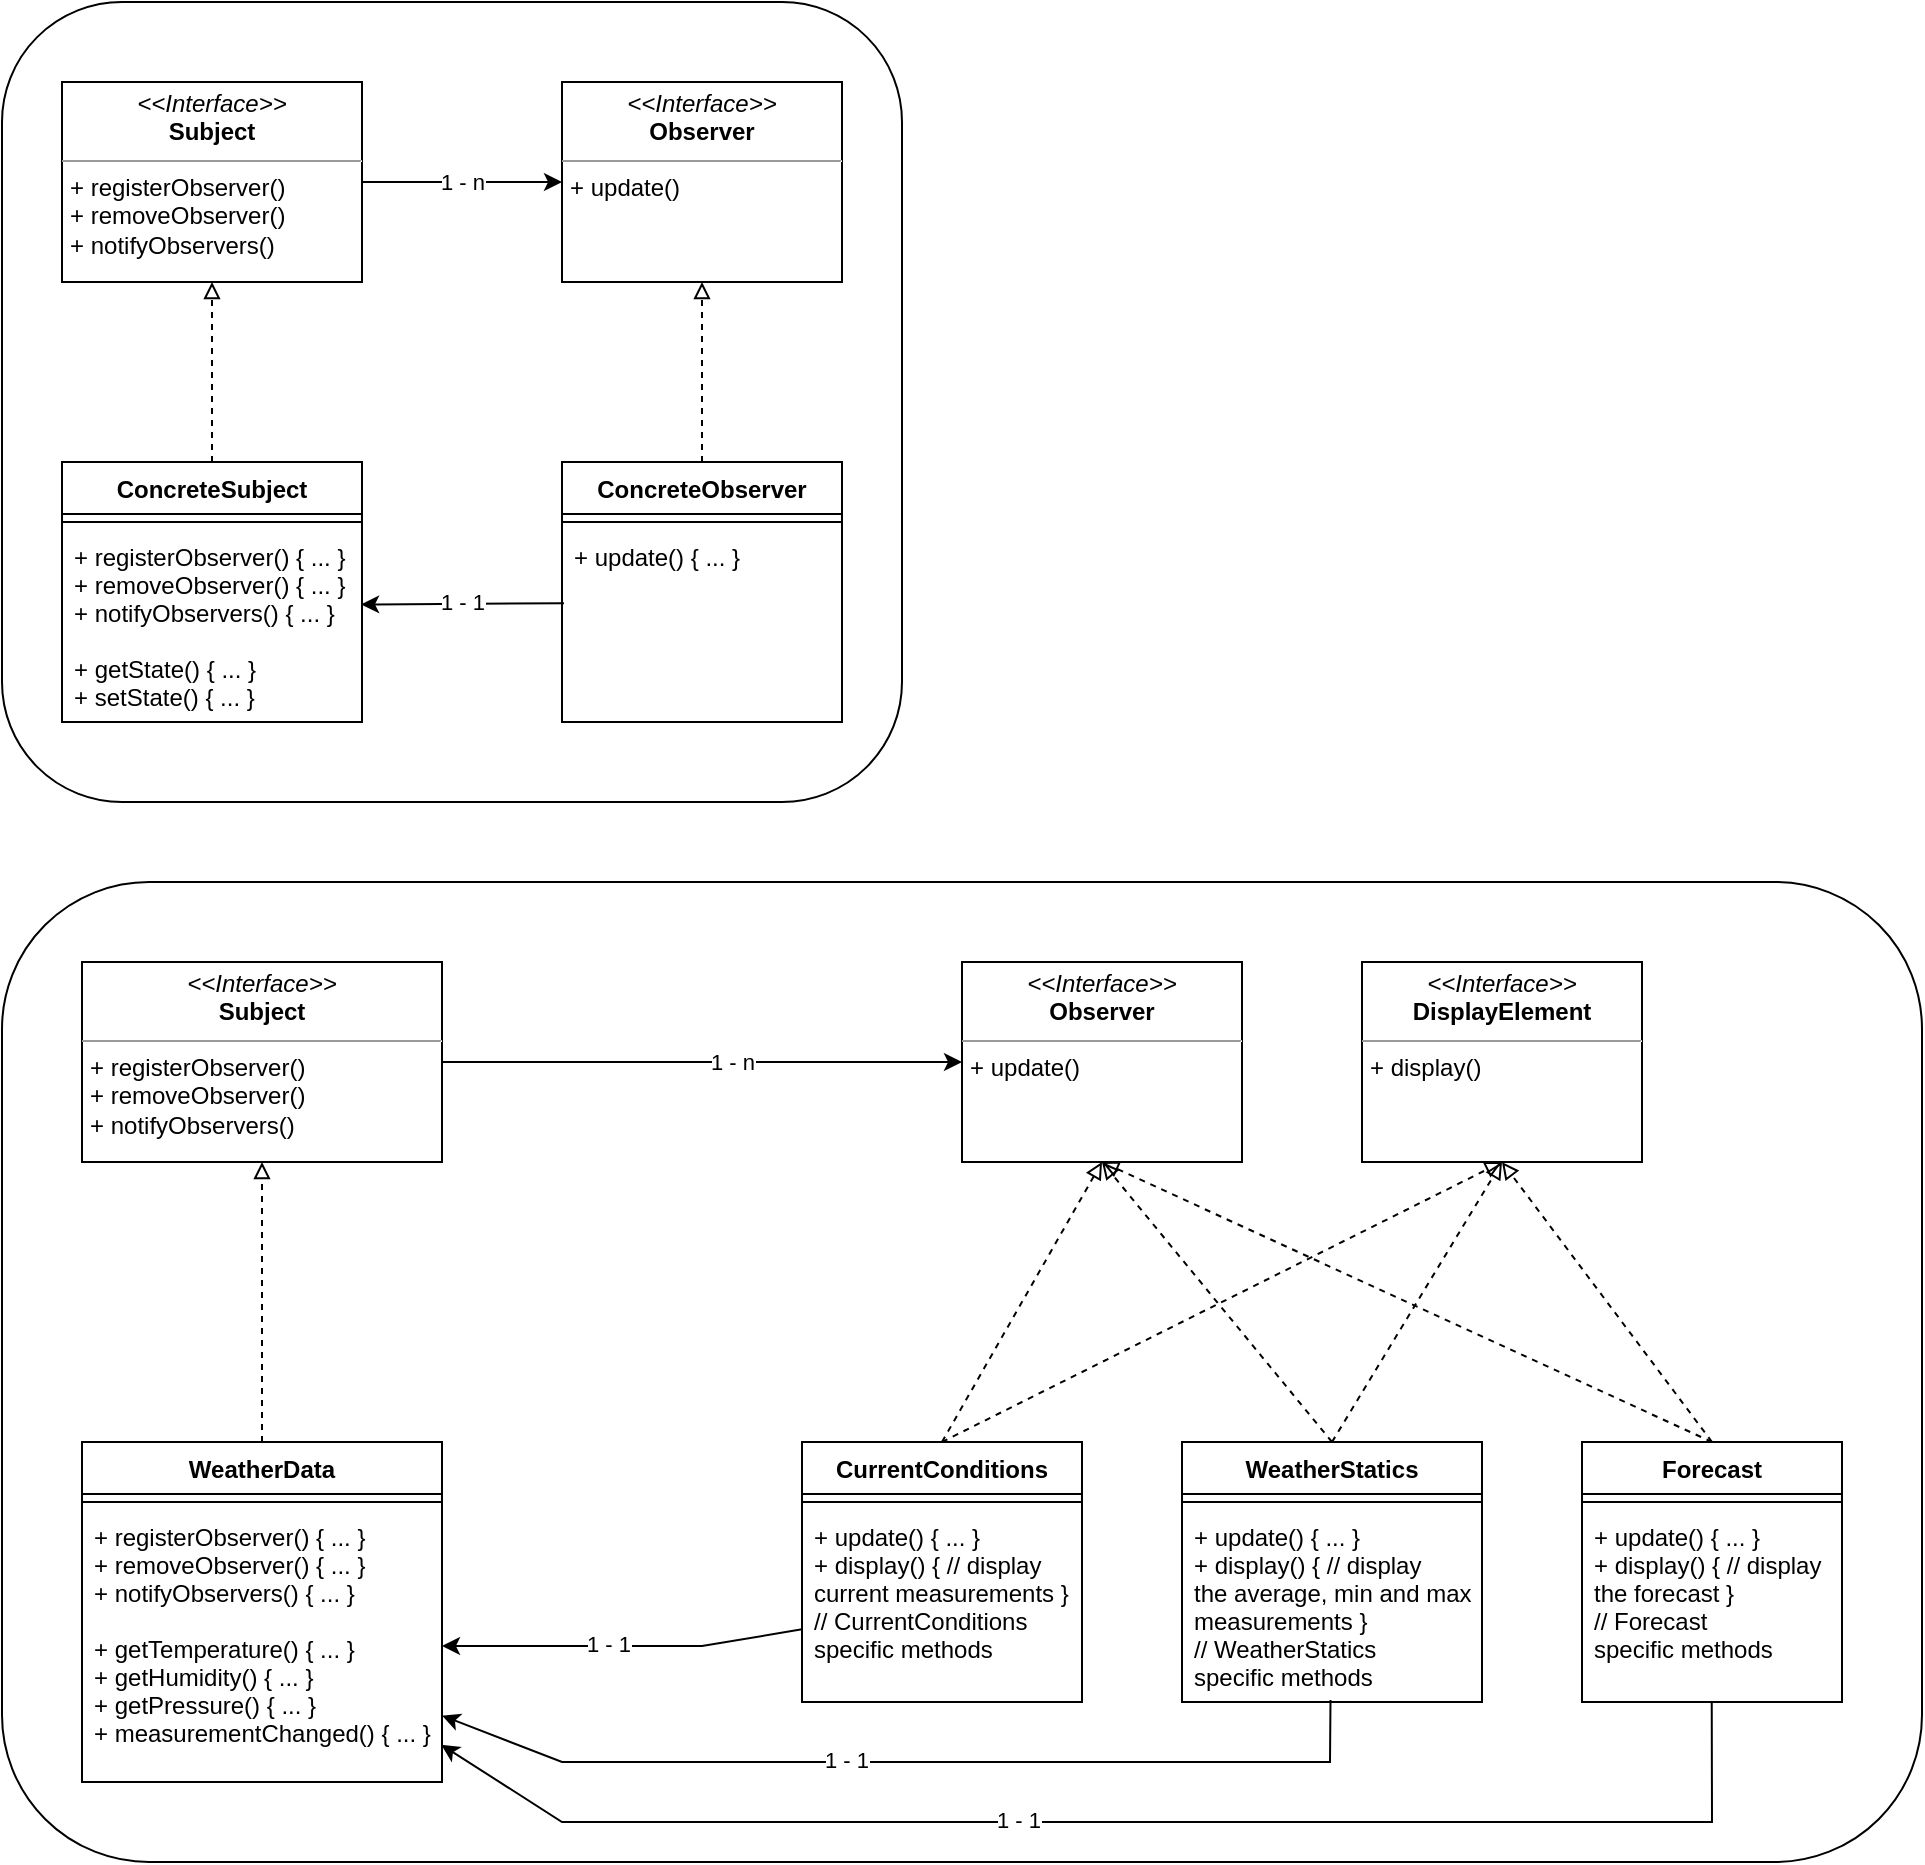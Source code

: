 <mxfile version="15.5.5" type="device"><diagram id="yjKAmLZCV1Ya5F_o825-" name="Page-1"><mxGraphModel dx="1091" dy="1291" grid="1" gridSize="10" guides="1" tooltips="1" connect="1" arrows="1" fold="1" page="1" pageScale="1" pageWidth="4681" pageHeight="3300" math="0" shadow="0"><root><mxCell id="0"/><mxCell id="1" parent="0"/><mxCell id="X4e_akLgEURn6gJAuVJR-1" value="" style="rounded=1;whiteSpace=wrap;html=1;fillColor=none;" vertex="1" parent="1"><mxGeometry x="40" y="40" width="450" height="400" as="geometry"/></mxCell><mxCell id="X4e_akLgEURn6gJAuVJR-4" value="&lt;p style=&quot;margin: 0px ; margin-top: 4px ; text-align: center&quot;&gt;&lt;i&gt;&amp;lt;&amp;lt;Interface&amp;gt;&amp;gt;&lt;/i&gt;&lt;br&gt;&lt;b&gt;Subject&lt;/b&gt;&lt;/p&gt;&lt;hr size=&quot;1&quot;&gt;&lt;p style=&quot;margin: 0px ; margin-left: 4px&quot;&gt;+ registerObserver()&lt;br&gt;+ removeObserver()&lt;/p&gt;&lt;p style=&quot;margin: 0px ; margin-left: 4px&quot;&gt;+ notifyObservers()&lt;/p&gt;" style="verticalAlign=top;align=left;overflow=fill;fontSize=12;fontFamily=Helvetica;html=1;fillColor=none;" vertex="1" parent="1"><mxGeometry x="70" y="80" width="150" height="100" as="geometry"/></mxCell><mxCell id="X4e_akLgEURn6gJAuVJR-5" value="&lt;p style=&quot;margin: 0px ; margin-top: 4px ; text-align: center&quot;&gt;&lt;i&gt;&amp;lt;&amp;lt;Interface&amp;gt;&amp;gt;&lt;/i&gt;&lt;br&gt;&lt;b&gt;Observer&lt;/b&gt;&lt;/p&gt;&lt;hr size=&quot;1&quot;&gt;&lt;p style=&quot;margin: 0px ; margin-left: 4px&quot;&gt;+ update()&lt;/p&gt;" style="verticalAlign=top;align=left;overflow=fill;fontSize=12;fontFamily=Helvetica;html=1;fillColor=none;" vertex="1" parent="1"><mxGeometry x="320" y="80" width="140" height="100" as="geometry"/></mxCell><mxCell id="X4e_akLgEURn6gJAuVJR-6" value="ConcreteObserver" style="swimlane;fontStyle=1;align=center;verticalAlign=top;childLayout=stackLayout;horizontal=1;startSize=26;horizontalStack=0;resizeParent=1;resizeParentMax=0;resizeLast=0;collapsible=1;marginBottom=0;fillColor=none;" vertex="1" parent="1"><mxGeometry x="320" y="270" width="140" height="130" as="geometry"/></mxCell><mxCell id="X4e_akLgEURn6gJAuVJR-8" value="" style="line;strokeWidth=1;fillColor=none;align=left;verticalAlign=middle;spacingTop=-1;spacingLeft=3;spacingRight=3;rotatable=0;labelPosition=right;points=[];portConstraint=eastwest;" vertex="1" parent="X4e_akLgEURn6gJAuVJR-6"><mxGeometry y="26" width="140" height="8" as="geometry"/></mxCell><mxCell id="X4e_akLgEURn6gJAuVJR-9" value="+ update() { ... }" style="text;strokeColor=none;fillColor=none;align=left;verticalAlign=top;spacingLeft=4;spacingRight=4;overflow=hidden;rotatable=0;points=[[0,0.5],[1,0.5]];portConstraint=eastwest;" vertex="1" parent="X4e_akLgEURn6gJAuVJR-6"><mxGeometry y="34" width="140" height="96" as="geometry"/></mxCell><mxCell id="X4e_akLgEURn6gJAuVJR-10" value="ConcreteSubject" style="swimlane;fontStyle=1;align=center;verticalAlign=top;childLayout=stackLayout;horizontal=1;startSize=26;horizontalStack=0;resizeParent=1;resizeParentMax=0;resizeLast=0;collapsible=1;marginBottom=0;fillColor=none;" vertex="1" parent="1"><mxGeometry x="70" y="270" width="150" height="130" as="geometry"/></mxCell><mxCell id="X4e_akLgEURn6gJAuVJR-12" value="" style="line;strokeWidth=1;fillColor=none;align=left;verticalAlign=middle;spacingTop=-1;spacingLeft=3;spacingRight=3;rotatable=0;labelPosition=right;points=[];portConstraint=eastwest;" vertex="1" parent="X4e_akLgEURn6gJAuVJR-10"><mxGeometry y="26" width="150" height="8" as="geometry"/></mxCell><mxCell id="X4e_akLgEURn6gJAuVJR-13" value="+ registerObserver() { ... }&#10;+ removeObserver() { ... }&#10;+ notifyObservers() { ... }&#10;&#10;+ getState() { ... }&#10;+ setState() { ... }" style="text;strokeColor=none;fillColor=none;align=left;verticalAlign=top;spacingLeft=4;spacingRight=4;overflow=hidden;rotatable=0;points=[[0,0.5],[1,0.5]];portConstraint=eastwest;" vertex="1" parent="X4e_akLgEURn6gJAuVJR-10"><mxGeometry y="34" width="150" height="96" as="geometry"/></mxCell><mxCell id="X4e_akLgEURn6gJAuVJR-14" value="" style="endArrow=block;html=1;rounded=0;entryX=0.5;entryY=1;entryDx=0;entryDy=0;endFill=0;dashed=1;" edge="1" parent="1" source="X4e_akLgEURn6gJAuVJR-10" target="X4e_akLgEURn6gJAuVJR-4"><mxGeometry width="50" height="50" relative="1" as="geometry"><mxPoint x="320" y="300" as="sourcePoint"/><mxPoint x="370" y="250" as="targetPoint"/></mxGeometry></mxCell><mxCell id="X4e_akLgEURn6gJAuVJR-15" value="" style="endArrow=block;html=1;rounded=0;endFill=0;dashed=1;entryX=0.5;entryY=1;entryDx=0;entryDy=0;exitX=0.5;exitY=0;exitDx=0;exitDy=0;" edge="1" parent="1" source="X4e_akLgEURn6gJAuVJR-6" target="X4e_akLgEURn6gJAuVJR-5"><mxGeometry width="50" height="50" relative="1" as="geometry"><mxPoint x="160" y="280" as="sourcePoint"/><mxPoint x="160" y="190.0" as="targetPoint"/></mxGeometry></mxCell><mxCell id="X4e_akLgEURn6gJAuVJR-16" value="" style="endArrow=classic;html=1;rounded=0;entryX=0;entryY=0.5;entryDx=0;entryDy=0;exitX=1;exitY=0.5;exitDx=0;exitDy=0;endFill=1;" edge="1" parent="1" source="X4e_akLgEURn6gJAuVJR-4" target="X4e_akLgEURn6gJAuVJR-5"><mxGeometry width="50" height="50" relative="1" as="geometry"><mxPoint x="320" y="300" as="sourcePoint"/><mxPoint x="370" y="250" as="targetPoint"/></mxGeometry></mxCell><mxCell id="X4e_akLgEURn6gJAuVJR-17" value="1 - n" style="edgeLabel;html=1;align=center;verticalAlign=middle;resizable=0;points=[];" vertex="1" connectable="0" parent="X4e_akLgEURn6gJAuVJR-16"><mxGeometry x="0.179" y="-1" relative="1" as="geometry"><mxPoint x="-9" y="-1" as="offset"/></mxGeometry></mxCell><mxCell id="X4e_akLgEURn6gJAuVJR-18" value="" style="endArrow=classic;html=1;rounded=0;entryX=0.997;entryY=0.388;entryDx=0;entryDy=0;exitX=0.007;exitY=0.381;exitDx=0;exitDy=0;endFill=1;entryPerimeter=0;exitPerimeter=0;" edge="1" parent="1" source="X4e_akLgEURn6gJAuVJR-9" target="X4e_akLgEURn6gJAuVJR-13"><mxGeometry width="50" height="50" relative="1" as="geometry"><mxPoint x="230" y="140.0" as="sourcePoint"/><mxPoint x="330" y="140.0" as="targetPoint"/></mxGeometry></mxCell><mxCell id="X4e_akLgEURn6gJAuVJR-19" value="1 - 1" style="edgeLabel;html=1;align=center;verticalAlign=middle;resizable=0;points=[];" vertex="1" connectable="0" parent="X4e_akLgEURn6gJAuVJR-18"><mxGeometry x="0.179" y="-1" relative="1" as="geometry"><mxPoint x="9" as="offset"/></mxGeometry></mxCell><mxCell id="X4e_akLgEURn6gJAuVJR-20" value="" style="rounded=1;whiteSpace=wrap;html=1;fillColor=none;" vertex="1" parent="1"><mxGeometry x="40" y="480" width="960" height="490" as="geometry"/></mxCell><mxCell id="X4e_akLgEURn6gJAuVJR-21" value="&lt;p style=&quot;margin: 0px ; margin-top: 4px ; text-align: center&quot;&gt;&lt;i&gt;&amp;lt;&amp;lt;Interface&amp;gt;&amp;gt;&lt;/i&gt;&lt;br&gt;&lt;b&gt;Subject&lt;/b&gt;&lt;/p&gt;&lt;hr size=&quot;1&quot;&gt;&lt;p style=&quot;margin: 0px ; margin-left: 4px&quot;&gt;+ registerObserver()&lt;br&gt;+ removeObserver()&lt;/p&gt;&lt;p style=&quot;margin: 0px ; margin-left: 4px&quot;&gt;+ notifyObservers()&lt;/p&gt;" style="verticalAlign=top;align=left;overflow=fill;fontSize=12;fontFamily=Helvetica;html=1;fillColor=none;" vertex="1" parent="1"><mxGeometry x="80" y="520" width="180" height="100" as="geometry"/></mxCell><mxCell id="X4e_akLgEURn6gJAuVJR-26" value="&lt;p style=&quot;margin: 0px ; margin-top: 4px ; text-align: center&quot;&gt;&lt;i&gt;&amp;lt;&amp;lt;Interface&amp;gt;&amp;gt;&lt;/i&gt;&lt;br&gt;&lt;b&gt;Observer&lt;/b&gt;&lt;/p&gt;&lt;hr size=&quot;1&quot;&gt;&lt;p style=&quot;margin: 0px ; margin-left: 4px&quot;&gt;+ update()&lt;/p&gt;" style="verticalAlign=top;align=left;overflow=fill;fontSize=12;fontFamily=Helvetica;html=1;fillColor=none;" vertex="1" parent="1"><mxGeometry x="520" y="520" width="140" height="100" as="geometry"/></mxCell><mxCell id="X4e_akLgEURn6gJAuVJR-27" value="CurrentConditions" style="swimlane;fontStyle=1;align=center;verticalAlign=top;childLayout=stackLayout;horizontal=1;startSize=26;horizontalStack=0;resizeParent=1;resizeParentMax=0;resizeLast=0;collapsible=1;marginBottom=0;fillColor=none;" vertex="1" parent="1"><mxGeometry x="440" y="760" width="140" height="130" as="geometry"/></mxCell><mxCell id="X4e_akLgEURn6gJAuVJR-28" value="" style="line;strokeWidth=1;fillColor=none;align=left;verticalAlign=middle;spacingTop=-1;spacingLeft=3;spacingRight=3;rotatable=0;labelPosition=right;points=[];portConstraint=eastwest;" vertex="1" parent="X4e_akLgEURn6gJAuVJR-27"><mxGeometry y="26" width="140" height="8" as="geometry"/></mxCell><mxCell id="X4e_akLgEURn6gJAuVJR-29" value="+ update() { ... }&#10;+ display() { // display&#10;current measurements }&#10;// CurrentConditions&#10;specific methods" style="text;strokeColor=none;fillColor=none;align=left;verticalAlign=top;spacingLeft=4;spacingRight=4;overflow=hidden;rotatable=0;points=[[0,0.5],[1,0.5]];portConstraint=eastwest;" vertex="1" parent="X4e_akLgEURn6gJAuVJR-27"><mxGeometry y="34" width="140" height="96" as="geometry"/></mxCell><mxCell id="X4e_akLgEURn6gJAuVJR-30" value="WeatherData" style="swimlane;fontStyle=1;align=center;verticalAlign=top;childLayout=stackLayout;horizontal=1;startSize=26;horizontalStack=0;resizeParent=1;resizeParentMax=0;resizeLast=0;collapsible=1;marginBottom=0;fillColor=none;" vertex="1" parent="1"><mxGeometry x="80" y="760" width="180" height="170" as="geometry"/></mxCell><mxCell id="X4e_akLgEURn6gJAuVJR-31" value="" style="line;strokeWidth=1;fillColor=none;align=left;verticalAlign=middle;spacingTop=-1;spacingLeft=3;spacingRight=3;rotatable=0;labelPosition=right;points=[];portConstraint=eastwest;" vertex="1" parent="X4e_akLgEURn6gJAuVJR-30"><mxGeometry y="26" width="180" height="8" as="geometry"/></mxCell><mxCell id="X4e_akLgEURn6gJAuVJR-32" value="+ registerObserver() { ... }&#10;+ removeObserver() { ... }&#10;+ notifyObservers() { ... }&#10;&#10;+ getTemperature() { ... }&#10;+ getHumidity() { ... }&#10;+ getPressure() { ... }&#10;+ measurementChanged() { ... }" style="text;strokeColor=none;fillColor=none;align=left;verticalAlign=top;spacingLeft=4;spacingRight=4;overflow=hidden;rotatable=0;points=[[0,0.5],[1,0.5]];portConstraint=eastwest;" vertex="1" parent="X4e_akLgEURn6gJAuVJR-30"><mxGeometry y="34" width="180" height="136" as="geometry"/></mxCell><mxCell id="X4e_akLgEURn6gJAuVJR-33" value="" style="endArrow=block;html=1;rounded=0;entryX=0.5;entryY=1;entryDx=0;entryDy=0;endFill=0;dashed=1;exitX=0.5;exitY=0;exitDx=0;exitDy=0;" edge="1" parent="1" source="X4e_akLgEURn6gJAuVJR-30" target="X4e_akLgEURn6gJAuVJR-21"><mxGeometry width="50" height="50" relative="1" as="geometry"><mxPoint x="160" y="680" as="sourcePoint"/><mxPoint x="290" y="620" as="targetPoint"/></mxGeometry></mxCell><mxCell id="X4e_akLgEURn6gJAuVJR-40" value="WeatherStatics" style="swimlane;fontStyle=1;align=center;verticalAlign=top;childLayout=stackLayout;horizontal=1;startSize=26;horizontalStack=0;resizeParent=1;resizeParentMax=0;resizeLast=0;collapsible=1;marginBottom=0;fillColor=none;" vertex="1" parent="1"><mxGeometry x="630" y="760" width="150" height="130" as="geometry"/></mxCell><mxCell id="X4e_akLgEURn6gJAuVJR-41" value="" style="line;strokeWidth=1;fillColor=none;align=left;verticalAlign=middle;spacingTop=-1;spacingLeft=3;spacingRight=3;rotatable=0;labelPosition=right;points=[];portConstraint=eastwest;" vertex="1" parent="X4e_akLgEURn6gJAuVJR-40"><mxGeometry y="26" width="150" height="8" as="geometry"/></mxCell><mxCell id="X4e_akLgEURn6gJAuVJR-42" value="+ update() { ... }&#10;+ display() { // display&#10;the average, min and max&#10;measurements }&#10;// WeatherStatics&#10;specific methods" style="text;strokeColor=none;fillColor=none;align=left;verticalAlign=top;spacingLeft=4;spacingRight=4;overflow=hidden;rotatable=0;points=[[0,0.5],[1,0.5]];portConstraint=eastwest;" vertex="1" parent="X4e_akLgEURn6gJAuVJR-40"><mxGeometry y="34" width="150" height="96" as="geometry"/></mxCell><mxCell id="X4e_akLgEURn6gJAuVJR-43" value="Forecast" style="swimlane;fontStyle=1;align=center;verticalAlign=top;childLayout=stackLayout;horizontal=1;startSize=26;horizontalStack=0;resizeParent=1;resizeParentMax=0;resizeLast=0;collapsible=1;marginBottom=0;fillColor=none;" vertex="1" parent="1"><mxGeometry x="830" y="760" width="130" height="130" as="geometry"/></mxCell><mxCell id="X4e_akLgEURn6gJAuVJR-44" value="" style="line;strokeWidth=1;fillColor=none;align=left;verticalAlign=middle;spacingTop=-1;spacingLeft=3;spacingRight=3;rotatable=0;labelPosition=right;points=[];portConstraint=eastwest;" vertex="1" parent="X4e_akLgEURn6gJAuVJR-43"><mxGeometry y="26" width="130" height="8" as="geometry"/></mxCell><mxCell id="X4e_akLgEURn6gJAuVJR-45" value="+ update() { ... }&#10;+ display() { // display&#10;the forecast }&#10;// Forecast&#10;specific methods" style="text;strokeColor=none;fillColor=none;align=left;verticalAlign=top;spacingLeft=4;spacingRight=4;overflow=hidden;rotatable=0;points=[[0,0.5],[1,0.5]];portConstraint=eastwest;" vertex="1" parent="X4e_akLgEURn6gJAuVJR-43"><mxGeometry y="34" width="130" height="96" as="geometry"/></mxCell><mxCell id="X4e_akLgEURn6gJAuVJR-46" value="" style="endArrow=block;html=1;rounded=0;endFill=0;dashed=1;exitX=0.5;exitY=0;exitDx=0;exitDy=0;entryX=0.5;entryY=1;entryDx=0;entryDy=0;" edge="1" parent="1" source="X4e_akLgEURn6gJAuVJR-27" target="X4e_akLgEURn6gJAuVJR-26"><mxGeometry width="50" height="50" relative="1" as="geometry"><mxPoint x="180" y="690" as="sourcePoint"/><mxPoint x="180" y="630" as="targetPoint"/></mxGeometry></mxCell><mxCell id="X4e_akLgEURn6gJAuVJR-47" value="" style="endArrow=block;html=1;rounded=0;entryX=0.5;entryY=1;entryDx=0;entryDy=0;endFill=0;dashed=1;exitX=0.5;exitY=0;exitDx=0;exitDy=0;" edge="1" parent="1" source="X4e_akLgEURn6gJAuVJR-40" target="X4e_akLgEURn6gJAuVJR-26"><mxGeometry width="50" height="50" relative="1" as="geometry"><mxPoint x="350" y="690" as="sourcePoint"/><mxPoint x="475.38" y="628.5" as="targetPoint"/></mxGeometry></mxCell><mxCell id="X4e_akLgEURn6gJAuVJR-48" value="" style="endArrow=block;html=1;rounded=0;endFill=0;dashed=1;exitX=0.5;exitY=0;exitDx=0;exitDy=0;entryX=0.5;entryY=1;entryDx=0;entryDy=0;" edge="1" parent="1" source="X4e_akLgEURn6gJAuVJR-43" target="X4e_akLgEURn6gJAuVJR-26"><mxGeometry width="50" height="50" relative="1" as="geometry"><mxPoint x="480" y="690" as="sourcePoint"/><mxPoint x="480" y="630" as="targetPoint"/></mxGeometry></mxCell><mxCell id="X4e_akLgEURn6gJAuVJR-49" value="" style="endArrow=classic;html=1;rounded=0;entryX=0;entryY=0.5;entryDx=0;entryDy=0;exitX=1;exitY=0.5;exitDx=0;exitDy=0;endFill=1;" edge="1" parent="1" source="X4e_akLgEURn6gJAuVJR-21" target="X4e_akLgEURn6gJAuVJR-26"><mxGeometry width="50" height="50" relative="1" as="geometry"><mxPoint x="230" y="140" as="sourcePoint"/><mxPoint x="330" y="140" as="targetPoint"/></mxGeometry></mxCell><mxCell id="X4e_akLgEURn6gJAuVJR-50" value="1 - n" style="edgeLabel;html=1;align=center;verticalAlign=middle;resizable=0;points=[];" vertex="1" connectable="0" parent="X4e_akLgEURn6gJAuVJR-49"><mxGeometry x="0.179" y="-1" relative="1" as="geometry"><mxPoint x="-9" y="-1" as="offset"/></mxGeometry></mxCell><mxCell id="X4e_akLgEURn6gJAuVJR-52" value="" style="endArrow=classic;html=1;rounded=0;endFill=1;" edge="1" parent="1" source="X4e_akLgEURn6gJAuVJR-29" target="X4e_akLgEURn6gJAuVJR-32"><mxGeometry width="50" height="50" relative="1" as="geometry"><mxPoint x="381.43" y="759.996" as="sourcePoint"/><mxPoint x="280.0" y="760.668" as="targetPoint"/><Array as="points"><mxPoint x="390" y="862"/></Array></mxGeometry></mxCell><mxCell id="X4e_akLgEURn6gJAuVJR-53" value="1 - 1" style="edgeLabel;html=1;align=center;verticalAlign=middle;resizable=0;points=[];" vertex="1" connectable="0" parent="X4e_akLgEURn6gJAuVJR-52"><mxGeometry x="0.179" y="-1" relative="1" as="geometry"><mxPoint x="9" as="offset"/></mxGeometry></mxCell><mxCell id="X4e_akLgEURn6gJAuVJR-54" value="&lt;p style=&quot;margin: 0px ; margin-top: 4px ; text-align: center&quot;&gt;&lt;i&gt;&amp;lt;&amp;lt;Interface&amp;gt;&amp;gt;&lt;/i&gt;&lt;br&gt;&lt;b&gt;DisplayElement&lt;/b&gt;&lt;/p&gt;&lt;hr size=&quot;1&quot;&gt;&lt;p style=&quot;margin: 0px ; margin-left: 4px&quot;&gt;+ display()&lt;/p&gt;" style="verticalAlign=top;align=left;overflow=fill;fontSize=12;fontFamily=Helvetica;html=1;fillColor=none;" vertex="1" parent="1"><mxGeometry x="720" y="520" width="140" height="100" as="geometry"/></mxCell><mxCell id="X4e_akLgEURn6gJAuVJR-55" value="" style="endArrow=block;html=1;rounded=0;endFill=0;dashed=1;exitX=0.5;exitY=0;exitDx=0;exitDy=0;entryX=0.5;entryY=1;entryDx=0;entryDy=0;" edge="1" parent="1" source="X4e_akLgEURn6gJAuVJR-27" target="X4e_akLgEURn6gJAuVJR-54"><mxGeometry width="50" height="50" relative="1" as="geometry"><mxPoint x="520" y="840" as="sourcePoint"/><mxPoint x="584.615" y="630" as="targetPoint"/></mxGeometry></mxCell><mxCell id="X4e_akLgEURn6gJAuVJR-56" value="" style="endArrow=block;html=1;rounded=0;endFill=0;dashed=1;exitX=0.5;exitY=0;exitDx=0;exitDy=0;entryX=0.5;entryY=1;entryDx=0;entryDy=0;" edge="1" parent="1" source="X4e_akLgEURn6gJAuVJR-40" target="X4e_akLgEURn6gJAuVJR-54"><mxGeometry width="50" height="50" relative="1" as="geometry"><mxPoint x="520" y="840" as="sourcePoint"/><mxPoint x="800" y="630" as="targetPoint"/></mxGeometry></mxCell><mxCell id="X4e_akLgEURn6gJAuVJR-57" value="" style="endArrow=block;html=1;rounded=0;endFill=0;dashed=1;exitX=0.5;exitY=0;exitDx=0;exitDy=0;entryX=0.5;entryY=1;entryDx=0;entryDy=0;" edge="1" parent="1" source="X4e_akLgEURn6gJAuVJR-43" target="X4e_akLgEURn6gJAuVJR-54"><mxGeometry width="50" height="50" relative="1" as="geometry"><mxPoint x="750" y="820" as="sourcePoint"/><mxPoint x="800" y="630" as="targetPoint"/></mxGeometry></mxCell><mxCell id="X4e_akLgEURn6gJAuVJR-58" value="" style="endArrow=classic;html=1;rounded=0;endFill=1;exitX=0.495;exitY=0.99;exitDx=0;exitDy=0;exitPerimeter=0;" edge="1" parent="1" source="X4e_akLgEURn6gJAuVJR-42" target="X4e_akLgEURn6gJAuVJR-32"><mxGeometry width="50" height="50" relative="1" as="geometry"><mxPoint x="450" y="852.646" as="sourcePoint"/><mxPoint x="268.74" y="854.32" as="targetPoint"/><Array as="points"><mxPoint x="704" y="920"/><mxPoint x="320" y="920"/></Array></mxGeometry></mxCell><mxCell id="X4e_akLgEURn6gJAuVJR-59" value="1 - 1" style="edgeLabel;html=1;align=center;verticalAlign=middle;resizable=0;points=[];" vertex="1" connectable="0" parent="X4e_akLgEURn6gJAuVJR-58"><mxGeometry x="0.179" y="-1" relative="1" as="geometry"><mxPoint x="9" as="offset"/></mxGeometry></mxCell><mxCell id="X4e_akLgEURn6gJAuVJR-60" value="" style="endArrow=classic;html=1;rounded=0;entryX=0.998;entryY=0.863;entryDx=0;entryDy=0;endFill=1;exitX=0.499;exitY=1.002;exitDx=0;exitDy=0;exitPerimeter=0;entryPerimeter=0;" edge="1" parent="1" source="X4e_akLgEURn6gJAuVJR-45" target="X4e_akLgEURn6gJAuVJR-32"><mxGeometry width="50" height="50" relative="1" as="geometry"><mxPoint x="714.25" y="899.04" as="sourcePoint"/><mxPoint x="270" y="872" as="targetPoint"/><Array as="points"><mxPoint x="895" y="950"/><mxPoint x="320" y="950"/></Array></mxGeometry></mxCell><mxCell id="X4e_akLgEURn6gJAuVJR-61" value="1 - 1" style="edgeLabel;html=1;align=center;verticalAlign=middle;resizable=0;points=[];" vertex="1" connectable="0" parent="X4e_akLgEURn6gJAuVJR-60"><mxGeometry x="0.179" y="-1" relative="1" as="geometry"><mxPoint x="9" as="offset"/></mxGeometry></mxCell></root></mxGraphModel></diagram></mxfile>